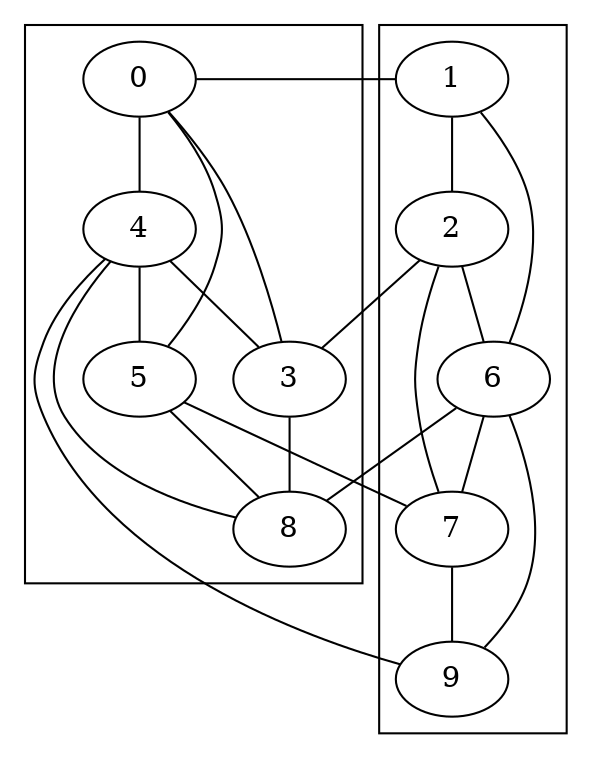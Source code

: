 strict graph  {
0;
1;
4;
5;
2;
6;
3;
7;
8;
9;
0 -- 1  [weight=3];
0 -- 4  [weight=10];
0 -- 5  [weight=2];
1 -- 2  [weight=5];
1 -- 6  [weight=2];
4 -- 3  [weight=7];
4 -- 5  [weight=4];
4 -- 8  [weight=2];
4 -- 9  [weight=8];
5 -- 7  [weight=1];
2 -- 3  [weight=8];
2 -- 7  [weight=8];
6 -- 8  [weight=7];
6 -- 9  [weight=7];
3 -- 8  [weight=8];
7 -- 9  [weight=10];
subgraph cluster_A {
0 -- 3;
3 -- 4;
4 -- 5;
5 -- 8;
}

subgraph cluster_B {
1 -- 2;
2 -- 6;
6 -- 7;
7 -- 9;
}

}
